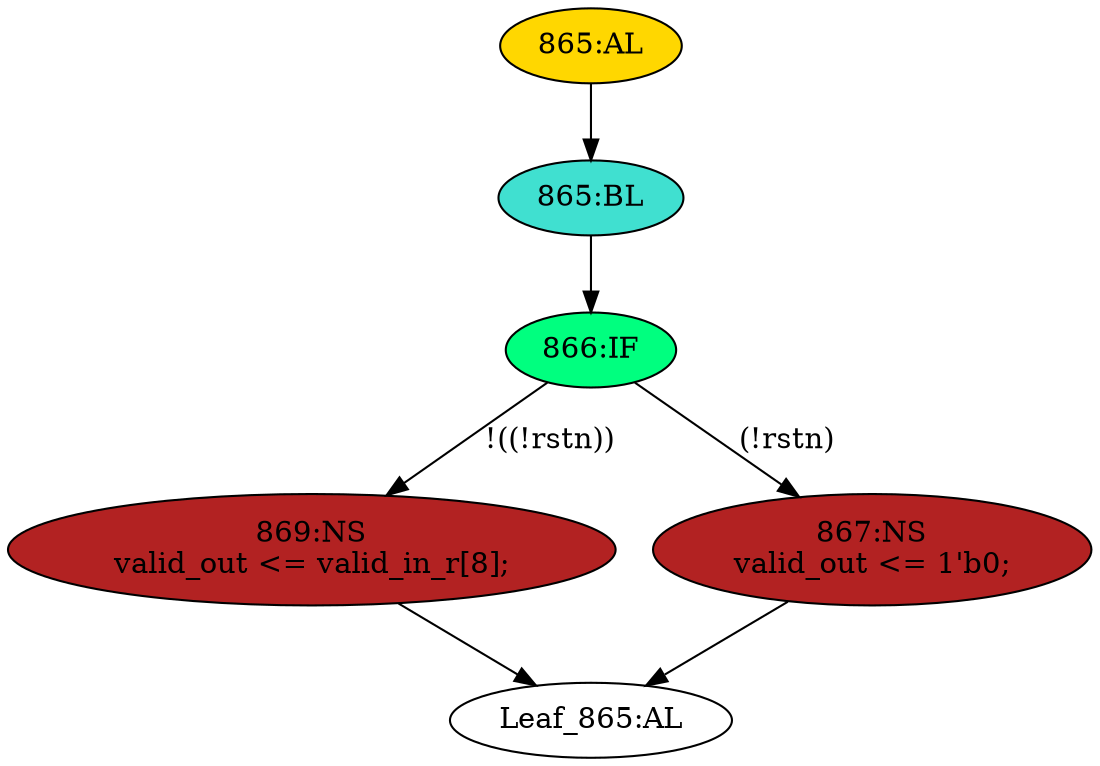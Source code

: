 strict digraph "" {
	node [label="\N"];
	"Leaf_865:AL"	 [def_var="['valid_out']",
		label="Leaf_865:AL"];
	"865:AL"	 [ast="<pyverilog.vparser.ast.Always object at 0x7f407838ded0>",
		clk_sens=True,
		fillcolor=gold,
		label="865:AL",
		sens="['clk']",
		statements="[]",
		style=filled,
		typ=Always,
		use_var="['valid_in_r', 'rstn']"];
	"865:BL"	 [ast="<pyverilog.vparser.ast.Block object at 0x7f407858a1d0>",
		fillcolor=turquoise,
		label="865:BL",
		statements="[]",
		style=filled,
		typ=Block];
	"865:AL" -> "865:BL"	 [cond="[]",
		lineno=None];
	"869:NS"	 [ast="<pyverilog.vparser.ast.NonblockingSubstitution object at 0x7f407858a0d0>",
		fillcolor=firebrick,
		label="869:NS
valid_out <= valid_in_r[8];",
		statements="[<pyverilog.vparser.ast.NonblockingSubstitution object at 0x7f407858a0d0>]",
		style=filled,
		typ=NonblockingSubstitution];
	"869:NS" -> "Leaf_865:AL"	 [cond="[]",
		lineno=None];
	"866:IF"	 [ast="<pyverilog.vparser.ast.IfStatement object at 0x7f407858a050>",
		fillcolor=springgreen,
		label="866:IF",
		statements="[]",
		style=filled,
		typ=IfStatement];
	"866:IF" -> "869:NS"	 [cond="['rstn']",
		label="!((!rstn))",
		lineno=866];
	"867:NS"	 [ast="<pyverilog.vparser.ast.NonblockingSubstitution object at 0x7f407858a310>",
		fillcolor=firebrick,
		label="867:NS
valid_out <= 1'b0;",
		statements="[<pyverilog.vparser.ast.NonblockingSubstitution object at 0x7f407858a310>]",
		style=filled,
		typ=NonblockingSubstitution];
	"866:IF" -> "867:NS"	 [cond="['rstn']",
		label="(!rstn)",
		lineno=866];
	"867:NS" -> "Leaf_865:AL"	 [cond="[]",
		lineno=None];
	"865:BL" -> "866:IF"	 [cond="[]",
		lineno=None];
}

